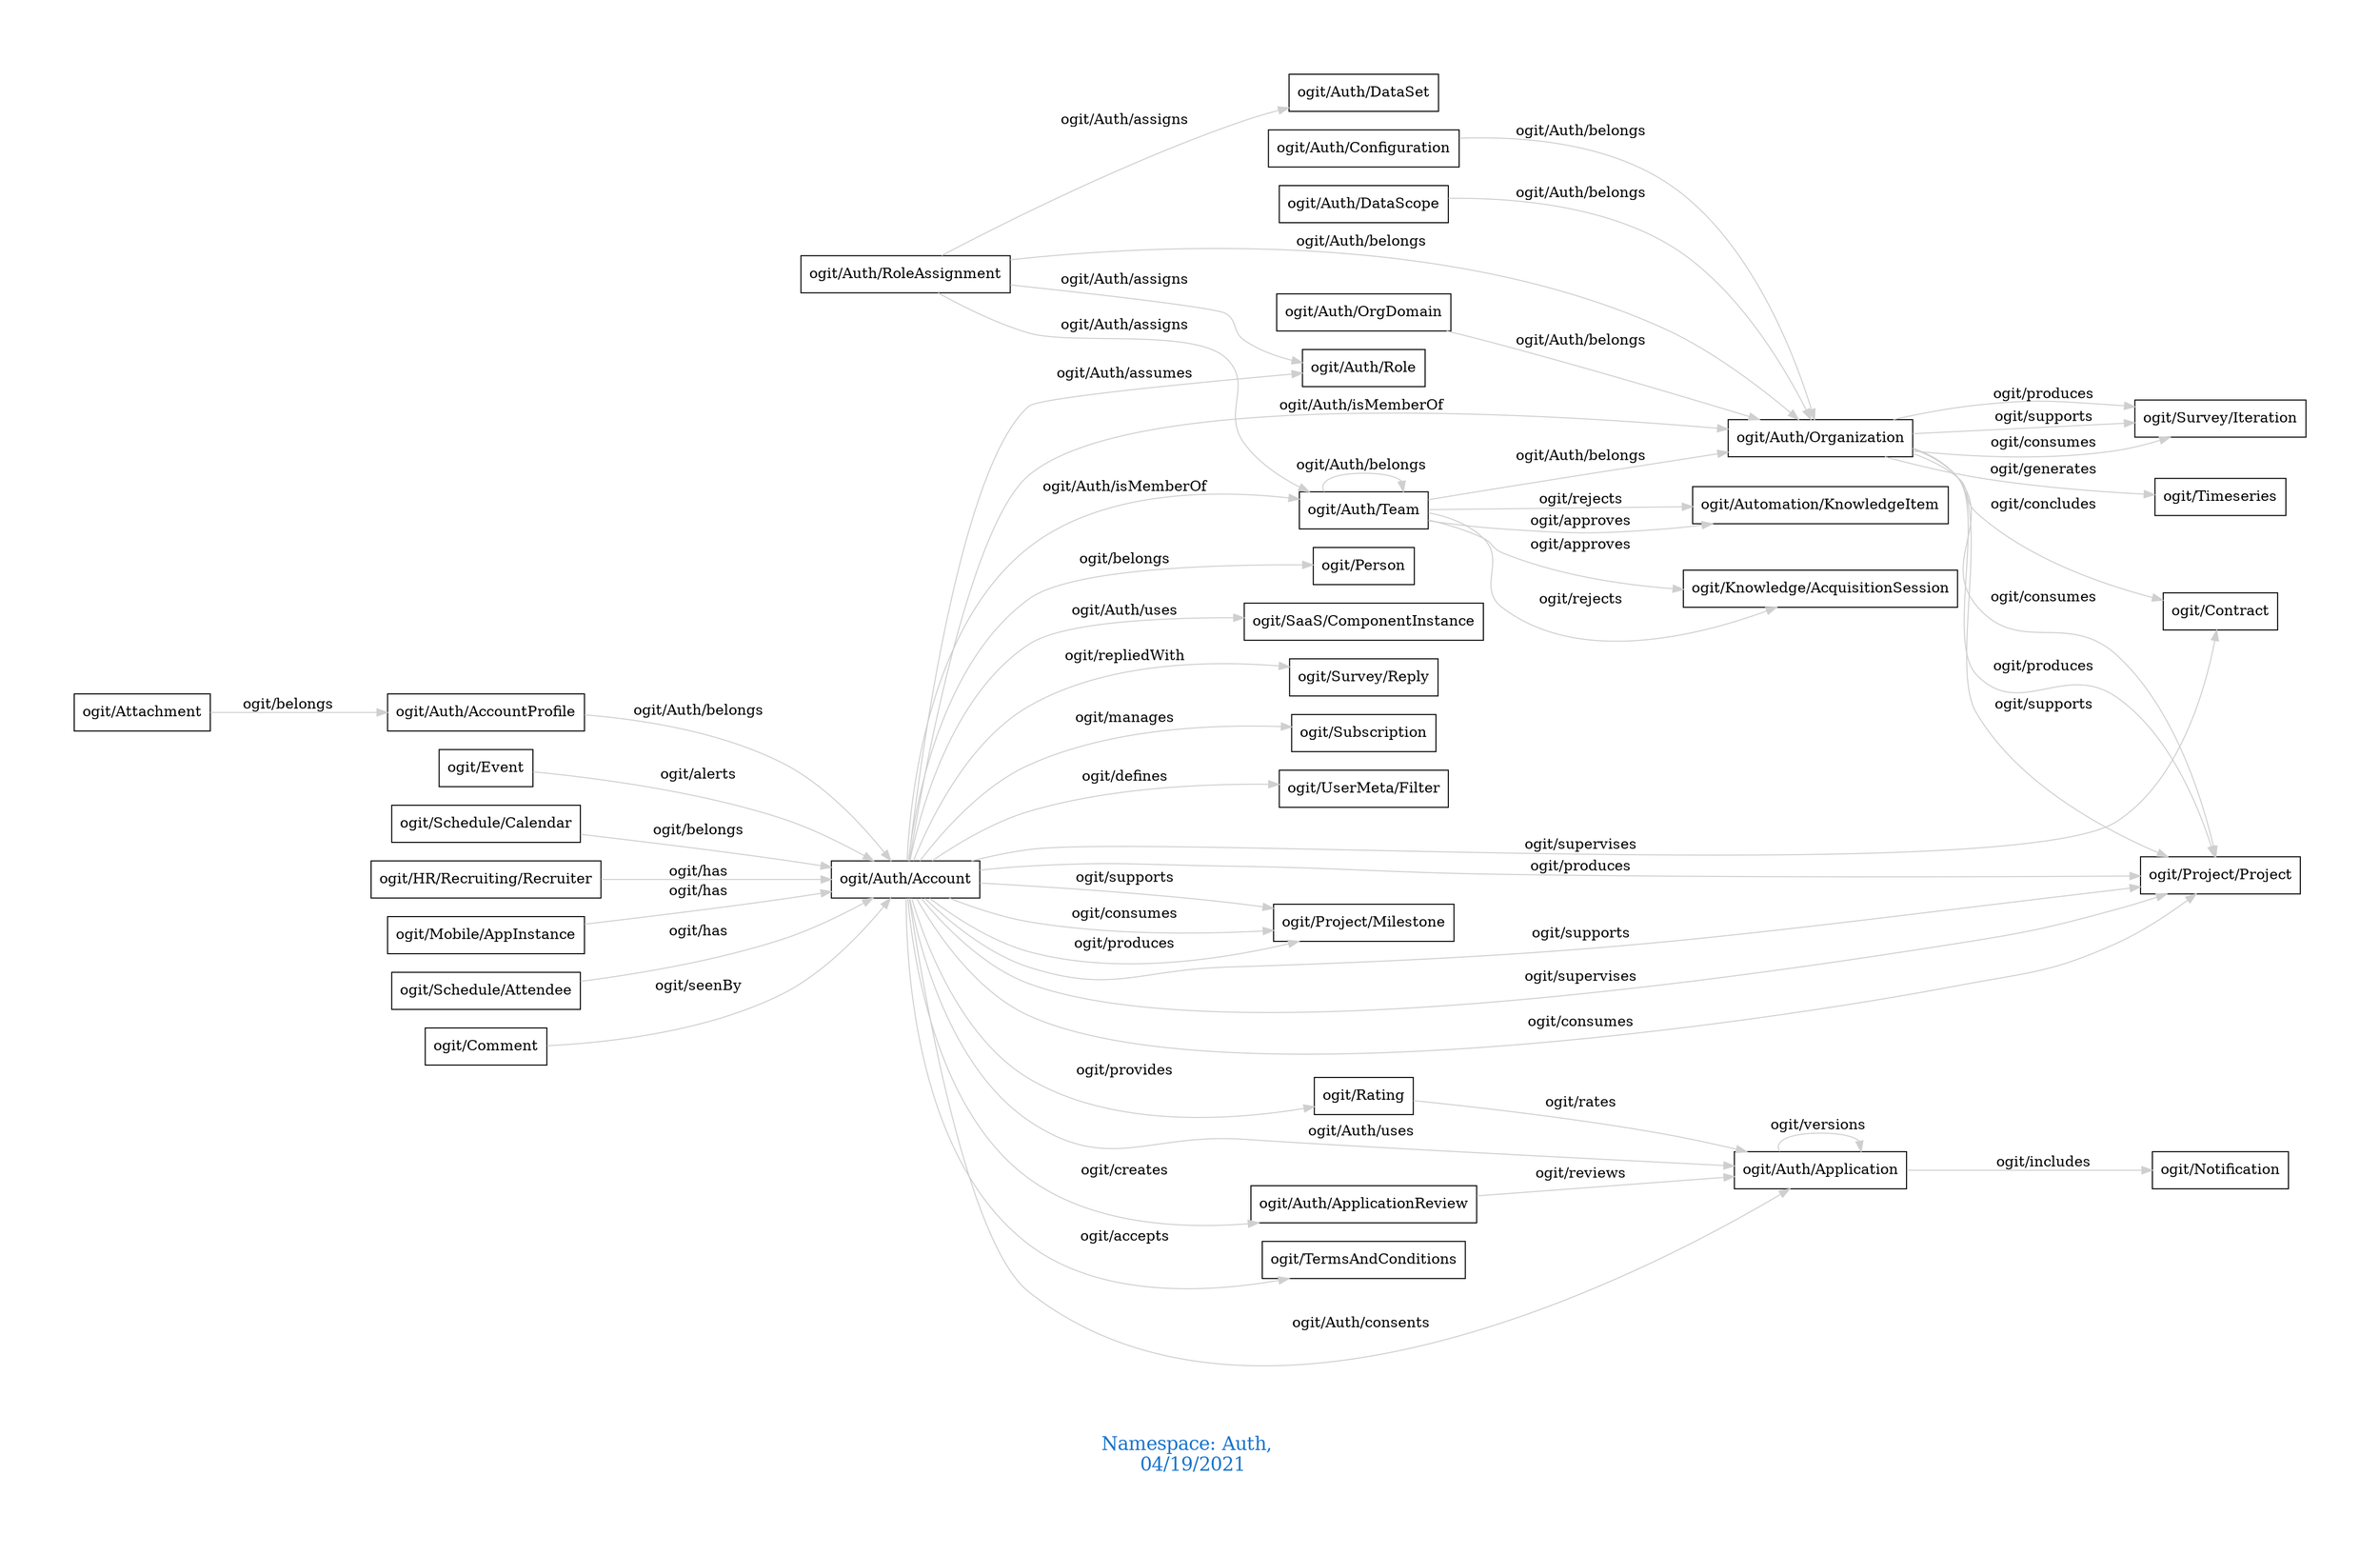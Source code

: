 digraph OGIT_ontology {
 graph [ rankdir= LR,pad=1 
fontsize = 18,
fontcolor= dodgerblue3,label = "\n\n\nNamespace: Auth, \n 04/19/2021"];
node[shape=polygon];
edge [  color="gray81"];

   "ogit/Auth/Account" -> "ogit/Subscription" [label="   ogit/manages    "];
   "ogit/Auth/Account" -> "ogit/UserMeta/Filter" [label="   ogit/defines    "];
   "ogit/Auth/AccountProfile" -> "ogit/Auth/Account" [label="   ogit/Auth/belongs    "];
   "ogit/Auth/Configuration" -> "ogit/Auth/Organization" [label="   ogit/Auth/belongs    "];
   "ogit/Auth/DataScope" -> "ogit/Auth/Organization" [label="   ogit/Auth/belongs    "];
   "ogit/Auth/OrgDomain" -> "ogit/Auth/Organization" [label="   ogit/Auth/belongs    "];
   "ogit/Auth/RoleAssignment" -> "ogit/Auth/Organization" [label="   ogit/Auth/belongs    "];
   "ogit/Auth/Team" -> "ogit/Auth/Organization" [label="   ogit/Auth/belongs    "];
   "ogit/Auth/Organization" -> "ogit/Contract" [label="   ogit/concludes    "];
   "ogit/Auth/Team" -> "ogit/Knowledge/AcquisitionSession" [label="   ogit/rejects    "];
   "ogit/Auth/Team" -> "ogit/Automation/KnowledgeItem" [label="   ogit/rejects    "];
   "ogit/Auth/Account" -> "ogit/Project/Milestone" [label="   ogit/supports    "];
   "ogit/Auth/Account" -> "ogit/Project/Project" [label="   ogit/supports    "];
   "ogit/Auth/Organization" -> "ogit/Project/Project" [label="   ogit/supports    "];
   "ogit/Auth/Organization" -> "ogit/Survey/Iteration" [label="   ogit/supports    "];
   "ogit/Auth/Account" -> "ogit/Project/Project" [label="   ogit/supervises    "];
   "ogit/Auth/Account" -> "ogit/Contract" [label="   ogit/supervises    "];
   "ogit/Auth/Organization" -> "ogit/Timeseries" [label="   ogit/generates    "];
   "ogit/Auth/Account" -> "ogit/Project/Milestone" [label="   ogit/consumes    "];
   "ogit/Auth/Account" -> "ogit/Project/Project" [label="   ogit/consumes    "];
   "ogit/Auth/Organization" -> "ogit/Project/Project" [label="   ogit/consumes    "];
   "ogit/Auth/Organization" -> "ogit/Survey/Iteration" [label="   ogit/consumes    "];
   "ogit/Auth/Application" -> "ogit/Notification" [label="   ogit/includes    "];
   "ogit/Auth/Account" -> "ogit/Auth/Role" [label="   ogit/Auth/assumes    "];
   "ogit/Auth/Account" -> "ogit/TermsAndConditions" [label="   ogit/accepts    "];
   "ogit/Auth/Account" -> "ogit/Auth/ApplicationReview" [label="   ogit/creates    "];
   "ogit/Auth/Account" -> "ogit/Auth/Application" [label="   ogit/Auth/consents    "];
   "ogit/Auth/RoleAssignment" -> "ogit/Auth/Role" [label="   ogit/Auth/assigns    "];
   "ogit/Auth/RoleAssignment" -> "ogit/Auth/Team" [label="   ogit/Auth/assigns    "];
   "ogit/Auth/RoleAssignment" -> "ogit/Auth/DataSet" [label="   ogit/Auth/assigns    "];
   "ogit/Rating" -> "ogit/Auth/Application" [label="   ogit/rates    "];
   "ogit/Event" -> "ogit/Auth/Account" [label="   ogit/alerts    "];
   "ogit/Auth/ApplicationReview" -> "ogit/Auth/Application" [label="   ogit/reviews    "];
   "ogit/Auth/Account" -> "ogit/Rating" [label="   ogit/provides    "];
   "ogit/Auth/Account" -> "ogit/Project/Milestone" [label="   ogit/produces    "];
   "ogit/Auth/Account" -> "ogit/Project/Project" [label="   ogit/produces    "];
   "ogit/Auth/Organization" -> "ogit/Project/Project" [label="   ogit/produces    "];
   "ogit/Auth/Organization" -> "ogit/Survey/Iteration" [label="   ogit/produces    "];
   "ogit/Auth/Account" -> "ogit/Person" [label="   ogit/belongs    "];
   "ogit/Schedule/Calendar" -> "ogit/Auth/Account" [label="   ogit/belongs    "];
   "ogit/Attachment" -> "ogit/Auth/AccountProfile" [label="   ogit/belongs    "];
   "ogit/Auth/Account" -> "ogit/Auth/Organization" [label="   ogit/Auth/isMemberOf    "];
   "ogit/Auth/Account" -> "ogit/Auth/Team" [label="   ogit/Auth/isMemberOf    "];
   "ogit/Auth/Account" -> "ogit/Auth/Application" [label="   ogit/Auth/uses    "];
   "ogit/Auth/Account" -> "ogit/SaaS/ComponentInstance" [label="   ogit/Auth/uses    "];
   "ogit/Auth/Account" -> "ogit/Survey/Reply" [label="   ogit/repliedWith    "];
   "ogit/Auth/Team" -> "ogit/Knowledge/AcquisitionSession" [label="   ogit/approves    "];
   "ogit/Auth/Team" -> "ogit/Automation/KnowledgeItem" [label="   ogit/approves    "];
   "ogit/HR/Recruiting/Recruiter" -> "ogit/Auth/Account" [label="   ogit/has    "];
   "ogit/Mobile/AppInstance" -> "ogit/Auth/Account" [label="   ogit/has    "];
   "ogit/Schedule/Attendee" -> "ogit/Auth/Account" [label="   ogit/has    "];
   "ogit/Comment" -> "ogit/Auth/Account" [label="   ogit/seenBy    "];
   "ogit/Auth/Application" -> "ogit/Auth/Application" [label="   ogit/versions    "];
   "ogit/Auth/Team" -> "ogit/Auth/Team" [label="   ogit/Auth/belongs    "];
}
